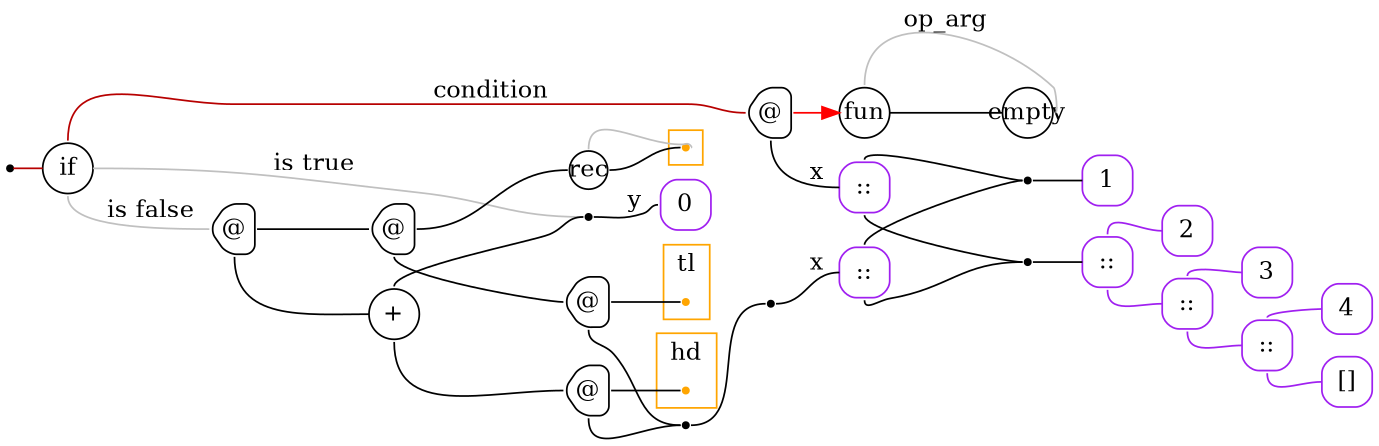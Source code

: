 digraph G {
  rankdir=LR;
  edge[arrowhead=none,arrowtail=none];
  node[fixedsize=true,shape=circle]
  size="9.201041666666667,5.219270833333334";
  labeldistance=0;
  nodesep=.175;
  ranksep=.175;

 nd1[shape=point];
 nd136[label="rec",tooltip="nd136-RecurGraph",style=rounded,width=.3,height=.3,color="#000000"];
   subgraph cluster_nd140 {
     graph[style=fill,color="orange"];
     ndcluster_nd140[tooltip="nd140",orientation=90,shape=point,color="orange"];
   };
   nd16[label="1",tooltip="nd16-ConstGraph",style=rounded,orientation=90,shape=square,width=.4,height=.4,color="purple"];
   nd22[label="2",tooltip="nd22-ConstGraph",style=rounded,orientation=90,shape=square,width=.4,height=.4,color="purple"];
   nd28[label="3",tooltip="nd28-ConstGraph",style=rounded,orientation=90,shape=square,width=.4,height=.4,color="purple"];
   nd34[label="4",tooltip="nd34-ConstGraph",style=rounded,orientation=90,shape=square,width=.4,height=.4,color="purple"];
   nd39[label="[]",tooltip="nd39-ConstEmptyGraph",style=rounded,orientation=90,shape=square,width=.4,height=.4,color="purple"];
   nd50[label="0",tooltip="nd50-ConstGraph",style=rounded,orientation=90,shape=square,width=.4,height=.4,color="purple"];
   nd182[label="::",tooltip="nd182-ConstListGraph",style=rounded,orientation=90,shape=square,width=.4,height=.4,color="purple"];
   nd188[label="::",tooltip="nd188-ConstListGraph",style=rounded,orientation=90,shape=square,width=.4,height=.4,color="purple"];
   nd194[label="::",tooltip="nd194-ConstListGraph",style=rounded,orientation=90,shape=square,width=.4,height=.4,color="purple"];
   nd200[label="::",tooltip="nd200-ConstListGraph",style=rounded,orientation=90,shape=square,width=.4,height=.4,color="purple"];
 nd67[label="if",tooltip="nd67-IfGraph",style=rounded,width=.4,height=.4,color="#000000"];
 nd68[label="@",tooltip="nd68-AppGraph",style=rounded,orientation=90,shape=house,width=.4,height=.4,color="#000000"];
 nd84[label="@",tooltip="nd84-AppGraph",style=rounded,orientation=90,shape=house,width=.4,height=.4,color="#000000"];
 nd85[label="@",tooltip="nd85-AppGraph",style=rounded,orientation=90,shape=house,width=.4,height=.4,color="#000000"];
 nd89[label="@",tooltip="nd89-AppGraph",style=rounded,orientation=90,shape=house,width=.4,height=.4,color="#000000"];
 subgraph cluster_nd91 {
   graph[style=fill,color="orange",label="tl"];
   ndcluster_nd91[tooltip="nd91",orientation=90,shape=point,color="orange"];
 };
 nd105[label="+",tooltip="nd105-BinOpGraph",style=rounded,width=.4,height=.4,color="#000000"];
 nd108[label="@",tooltip="nd108-AppGraph",style=rounded,orientation=90,shape=house,width=.4,height=.4,color="#000000"];
 subgraph cluster_nd110 {
   graph[style=fill,color="orange",label="hd"];
   ndcluster_nd110[tooltip="nd110",orientation=90,shape=point,color="orange"];
 };
 nd123[label=" ",tooltip="nd123-ContractGraph",style=rounded,orientation=90,shape=point];
 nd125[label=" ",tooltip="nd125-ContractGraph",style=rounded,orientation=90,shape=point];
 nd126[label=" ",tooltip="nd126-ContractGraph",style=rounded,orientation=90,shape=point];
   nd206[label="::",tooltip="nd206-ConstListGraph",style=rounded,orientation=90,shape=square,width=.4,height=.4,color="purple"];
 nd209[label=" ",tooltip="nd209-ContractGraph",style=rounded,orientation=90,shape=point];
 nd210[label=" ",tooltip="nd210-ContractGraph",style=rounded,orientation=90,shape=point];
 nd72[label="fun",tooltip="nd72-AbsGraph",style=rounded,width=.4,height=.4,color="#000000"];
 nd73[label="empty",tooltip="nd73-UnOpGraph",style=rounded,width=.4,height=.4,color="#000000"];

  nd182->nd34[tailport=n,headport=w,color=purple,arrowhead=none,arrowtail=none];
  nd182->nd39[tailport=s,headport=w,color=purple,arrowhead=none,arrowtail=none];
  nd188->nd28[tailport=n,headport=w,color=purple,arrowhead=none,arrowtail=none];
  nd188->nd182[tailport=s,headport=w,color=purple,arrowhead=none,arrowtail=none];
  nd194->nd22[tailport=n,headport=w,color=purple,arrowhead=none,arrowtail=none];
  nd194->nd188[tailport=s,headport=w,color=purple,arrowhead=none,arrowtail=none];
  nd200->nd209[tailport=n,headport=w];
  nd200->nd210[tailport=s,headport=w];
  nd72->nd73[tailport=e,headport=w];
  nd72->nd73[dir=back,label="op_arg",headport=e,tailport=n,color=grey,arrowhead=none,arrowtail=none];
  nd68->nd72[tailport=e,headport=w,color=red,arrowhead=normal];
  nd89->ndcluster_nd91[tailport=e,headport=w];
  nd85->nd136[tailport=e,headport=w,color=black,arrowhead=none,arrowtail=none];
  nd85->nd89[tailport=s,headport=w];
  nd108->ndcluster_nd110[tailport=e,headport=w];
  nd105->nd108[tailport=s,headport=w];
  nd84->nd85[tailport=e,headport=w];
  nd84->nd105[tailport=s,headport=w];
  nd108->nd123[tailport=s,headport=w];
  nd89->nd123[tailport=s,headport=w];
  nd67->nd68[label="condition",tailport=n,headport=w,color="#b70000",arrowhead=none,arrowtail=none];
  nd67->nd84[label="is false",tailport=s,headport=w,color=grey,arrowhead=none,arrowtail=none];
  nd105->nd125[tailport=n,headport=w];
  nd67->nd125[label="is true",tailport=e,headport=w,color=grey,arrowhead=none,arrowtail=none];
  nd68->nd206[label="x",tailport=s,headport=w];
  nd123->nd126[tailport=e,headport=w];
  nd1->nd67[tailport=e,headport=w,color="#b70000",arrowhead=none,arrowtail=none];
  nd125->nd50[label="y",tailport=e,headport=w];
  nd126->nd200[label="x",tailport=e,headport=w];
  nd136->ndcluster_nd140[dir=back,headport=e,tailport=n,color=grey,arrowhead=none,arrowtail=none];
  nd136->ndcluster_nd140[tailport=e,headport=w];
  nd209->nd16[tailport=e,headport=w];
  nd210->nd194[tailport=e,headport=w];
  nd206->nd209[tailport=n,headport=w];
  nd206->nd210[tailport=s,headport=w];
}